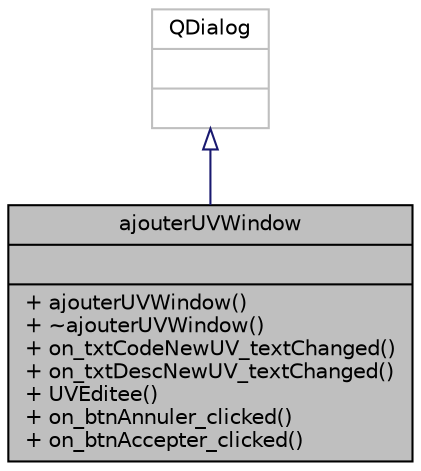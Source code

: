 digraph "ajouterUVWindow"
{
  edge [fontname="Helvetica",fontsize="10",labelfontname="Helvetica",labelfontsize="10"];
  node [fontname="Helvetica",fontsize="10",shape=record];
  Node1 [label="{ajouterUVWindow\n||+ ajouterUVWindow()\l+ ~ajouterUVWindow()\l+ on_txtCodeNewUV_textChanged()\l+ on_txtDescNewUV_textChanged()\l+ UVEditee()\l+ on_btnAnnuler_clicked()\l+ on_btnAccepter_clicked()\l}",height=0.2,width=0.4,color="black", fillcolor="grey75", style="filled" fontcolor="black"];
  Node2 -> Node1 [dir="back",color="midnightblue",fontsize="10",style="solid",arrowtail="onormal",fontname="Helvetica"];
  Node2 [label="{QDialog\n||}",height=0.2,width=0.4,color="grey75", fillcolor="white", style="filled"];
}
